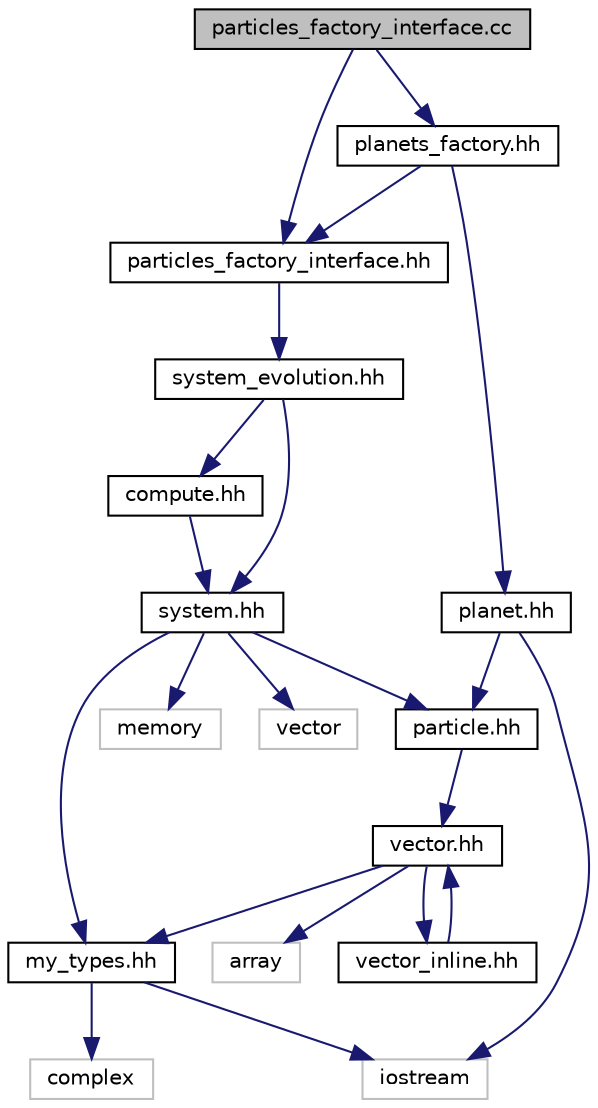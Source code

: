 digraph "particles_factory_interface.cc"
{
  edge [fontname="Helvetica",fontsize="10",labelfontname="Helvetica",labelfontsize="10"];
  node [fontname="Helvetica",fontsize="10",shape=record];
  Node0 [label="particles_factory_interface.cc",height=0.2,width=0.4,color="black", fillcolor="grey75", style="filled", fontcolor="black"];
  Node0 -> Node1 [color="midnightblue",fontsize="10",style="solid",fontname="Helvetica"];
  Node1 [label="particles_factory_interface.hh",height=0.2,width=0.4,color="black", fillcolor="white", style="filled",URL="$particles__factory__interface_8hh.html"];
  Node1 -> Node2 [color="midnightblue",fontsize="10",style="solid",fontname="Helvetica"];
  Node2 [label="system_evolution.hh",height=0.2,width=0.4,color="black", fillcolor="white", style="filled",URL="$system__evolution_8hh.html"];
  Node2 -> Node3 [color="midnightblue",fontsize="10",style="solid",fontname="Helvetica"];
  Node3 [label="compute.hh",height=0.2,width=0.4,color="black", fillcolor="white", style="filled",URL="$compute_8hh.html"];
  Node3 -> Node4 [color="midnightblue",fontsize="10",style="solid",fontname="Helvetica"];
  Node4 [label="system.hh",height=0.2,width=0.4,color="black", fillcolor="white", style="filled",URL="$system_8hh.html"];
  Node4 -> Node5 [color="midnightblue",fontsize="10",style="solid",fontname="Helvetica"];
  Node5 [label="my_types.hh",height=0.2,width=0.4,color="black", fillcolor="white", style="filled",URL="$my__types_8hh.html"];
  Node5 -> Node6 [color="midnightblue",fontsize="10",style="solid",fontname="Helvetica"];
  Node6 [label="iostream",height=0.2,width=0.4,color="grey75", fillcolor="white", style="filled"];
  Node5 -> Node7 [color="midnightblue",fontsize="10",style="solid",fontname="Helvetica"];
  Node7 [label="complex",height=0.2,width=0.4,color="grey75", fillcolor="white", style="filled"];
  Node4 -> Node8 [color="midnightblue",fontsize="10",style="solid",fontname="Helvetica"];
  Node8 [label="particle.hh",height=0.2,width=0.4,color="black", fillcolor="white", style="filled",URL="$particle_8hh.html"];
  Node8 -> Node9 [color="midnightblue",fontsize="10",style="solid",fontname="Helvetica"];
  Node9 [label="vector.hh",height=0.2,width=0.4,color="black", fillcolor="white", style="filled",URL="$vector_8hh.html"];
  Node9 -> Node5 [color="midnightblue",fontsize="10",style="solid",fontname="Helvetica"];
  Node9 -> Node10 [color="midnightblue",fontsize="10",style="solid",fontname="Helvetica"];
  Node10 [label="array",height=0.2,width=0.4,color="grey75", fillcolor="white", style="filled"];
  Node9 -> Node11 [color="midnightblue",fontsize="10",style="solid",fontname="Helvetica"];
  Node11 [label="vector_inline.hh",height=0.2,width=0.4,color="black", fillcolor="white", style="filled",URL="$vector__inline_8hh.html"];
  Node11 -> Node9 [color="midnightblue",fontsize="10",style="solid",fontname="Helvetica"];
  Node4 -> Node12 [color="midnightblue",fontsize="10",style="solid",fontname="Helvetica"];
  Node12 [label="memory",height=0.2,width=0.4,color="grey75", fillcolor="white", style="filled"];
  Node4 -> Node13 [color="midnightblue",fontsize="10",style="solid",fontname="Helvetica"];
  Node13 [label="vector",height=0.2,width=0.4,color="grey75", fillcolor="white", style="filled"];
  Node2 -> Node4 [color="midnightblue",fontsize="10",style="solid",fontname="Helvetica"];
  Node0 -> Node14 [color="midnightblue",fontsize="10",style="solid",fontname="Helvetica"];
  Node14 [label="planets_factory.hh",height=0.2,width=0.4,color="black", fillcolor="white", style="filled",URL="$planets__factory_8hh.html"];
  Node14 -> Node1 [color="midnightblue",fontsize="10",style="solid",fontname="Helvetica"];
  Node14 -> Node15 [color="midnightblue",fontsize="10",style="solid",fontname="Helvetica"];
  Node15 [label="planet.hh",height=0.2,width=0.4,color="black", fillcolor="white", style="filled",URL="$planet_8hh.html"];
  Node15 -> Node8 [color="midnightblue",fontsize="10",style="solid",fontname="Helvetica"];
  Node15 -> Node6 [color="midnightblue",fontsize="10",style="solid",fontname="Helvetica"];
}
